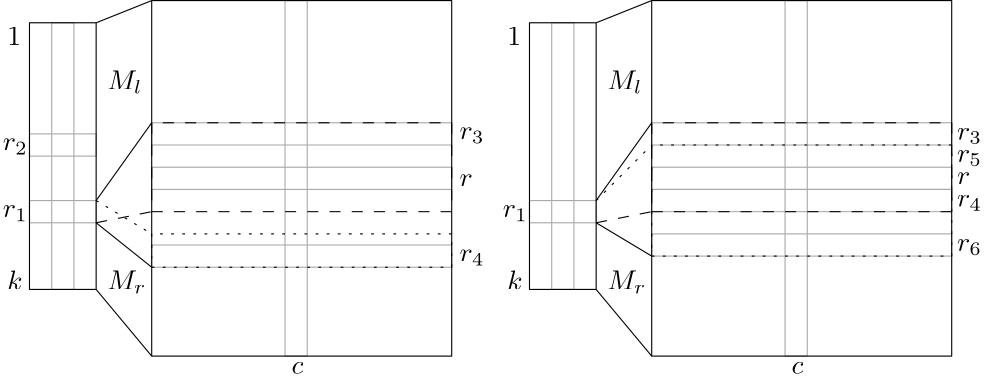 <?xml version="1.0"?>
<!DOCTYPE ipe SYSTEM "ipe.dtd">
<ipe version="70107" creator="Ipe 7.1.10">
<info created="D:20170219162531" modified="D:20170219163404"/>
<ipestyle name="basic">
<symbol name="arrow/arc(spx)">
<path stroke="sym-stroke" fill="sym-stroke" pen="sym-pen">
0 0 m
-1 0.333 l
-1 -0.333 l
h
</path>
</symbol>
<symbol name="arrow/farc(spx)">
<path stroke="sym-stroke" fill="white" pen="sym-pen">
0 0 m
-1 0.333 l
-1 -0.333 l
h
</path>
</symbol>
<symbol name="arrow/ptarc(spx)">
<path stroke="sym-stroke" fill="sym-stroke" pen="sym-pen">
0 0 m
-1 0.333 l
-0.8 0 l
-1 -0.333 l
h
</path>
</symbol>
<symbol name="arrow/fptarc(spx)">
<path stroke="sym-stroke" fill="white" pen="sym-pen">
0 0 m
-1 0.333 l
-0.8 0 l
-1 -0.333 l
h
</path>
</symbol>
<symbol name="mark/circle(sx)" transformations="translations">
<path fill="sym-stroke">
0.6 0 0 0.6 0 0 e
0.4 0 0 0.4 0 0 e
</path>
</symbol>
<symbol name="mark/disk(sx)" transformations="translations">
<path fill="sym-stroke">
0.6 0 0 0.6 0 0 e
</path>
</symbol>
<symbol name="mark/fdisk(sfx)" transformations="translations">
<group>
<path fill="sym-fill">
0.5 0 0 0.5 0 0 e
</path>
<path fill="sym-stroke" fillrule="eofill">
0.6 0 0 0.6 0 0 e
0.4 0 0 0.4 0 0 e
</path>
</group>
</symbol>
<symbol name="mark/box(sx)" transformations="translations">
<path fill="sym-stroke" fillrule="eofill">
-0.6 -0.6 m
0.6 -0.6 l
0.6 0.6 l
-0.6 0.6 l
h
-0.4 -0.4 m
0.4 -0.4 l
0.4 0.4 l
-0.4 0.4 l
h
</path>
</symbol>
<symbol name="mark/square(sx)" transformations="translations">
<path fill="sym-stroke">
-0.6 -0.6 m
0.6 -0.6 l
0.6 0.6 l
-0.6 0.6 l
h
</path>
</symbol>
<symbol name="mark/fsquare(sfx)" transformations="translations">
<group>
<path fill="sym-fill">
-0.5 -0.5 m
0.5 -0.5 l
0.5 0.5 l
-0.5 0.5 l
h
</path>
<path fill="sym-stroke" fillrule="eofill">
-0.6 -0.6 m
0.6 -0.6 l
0.6 0.6 l
-0.6 0.6 l
h
-0.4 -0.4 m
0.4 -0.4 l
0.4 0.4 l
-0.4 0.4 l
h
</path>
</group>
</symbol>
<symbol name="mark/cross(sx)" transformations="translations">
<group>
<path fill="sym-stroke">
-0.43 -0.57 m
0.57 0.43 l
0.43 0.57 l
-0.57 -0.43 l
h
</path>
<path fill="sym-stroke">
-0.43 0.57 m
0.57 -0.43 l
0.43 -0.57 l
-0.57 0.43 l
h
</path>
</group>
</symbol>
<symbol name="arrow/fnormal(spx)">
<path stroke="sym-stroke" fill="white" pen="sym-pen">
0 0 m
-1 0.333 l
-1 -0.333 l
h
</path>
</symbol>
<symbol name="arrow/pointed(spx)">
<path stroke="sym-stroke" fill="sym-stroke" pen="sym-pen">
0 0 m
-1 0.333 l
-0.8 0 l
-1 -0.333 l
h
</path>
</symbol>
<symbol name="arrow/fpointed(spx)">
<path stroke="sym-stroke" fill="white" pen="sym-pen">
0 0 m
-1 0.333 l
-0.8 0 l
-1 -0.333 l
h
</path>
</symbol>
<symbol name="arrow/linear(spx)">
<path stroke="sym-stroke" pen="sym-pen">
-1 0.333 m
0 0 l
-1 -0.333 l
</path>
</symbol>
<symbol name="arrow/fdouble(spx)">
<path stroke="sym-stroke" fill="white" pen="sym-pen">
0 0 m
-1 0.333 l
-1 -0.333 l
h
-1 0 m
-2 0.333 l
-2 -0.333 l
h
</path>
</symbol>
<symbol name="arrow/double(spx)">
<path stroke="sym-stroke" fill="sym-stroke" pen="sym-pen">
0 0 m
-1 0.333 l
-1 -0.333 l
h
-1 0 m
-2 0.333 l
-2 -0.333 l
h
</path>
</symbol>
<pen name="heavier" value="0.8"/>
<pen name="fat" value="1.2"/>
<pen name="ultrafat" value="2"/>
<symbolsize name="large" value="5"/>
<symbolsize name="small" value="2"/>
<symbolsize name="tiny" value="1.1"/>
<arrowsize name="large" value="10"/>
<arrowsize name="small" value="5"/>
<arrowsize name="tiny" value="3"/>
<color name="red" value="1 0 0"/>
<color name="green" value="0 1 0"/>
<color name="blue" value="0 0 1"/>
<color name="yellow" value="1 1 0"/>
<color name="orange" value="1 0.647 0"/>
<color name="gold" value="1 0.843 0"/>
<color name="purple" value="0.627 0.125 0.941"/>
<color name="gray" value="0.745"/>
<color name="brown" value="0.647 0.165 0.165"/>
<color name="navy" value="0 0 0.502"/>
<color name="pink" value="1 0.753 0.796"/>
<color name="seagreen" value="0.18 0.545 0.341"/>
<color name="turquoise" value="0.251 0.878 0.816"/>
<color name="violet" value="0.933 0.51 0.933"/>
<color name="darkblue" value="0 0 0.545"/>
<color name="darkcyan" value="0 0.545 0.545"/>
<color name="darkgray" value="0.663"/>
<color name="darkgreen" value="0 0.392 0"/>
<color name="darkmagenta" value="0.545 0 0.545"/>
<color name="darkorange" value="1 0.549 0"/>
<color name="darkred" value="0.545 0 0"/>
<color name="lightblue" value="0.678 0.847 0.902"/>
<color name="lightcyan" value="0.878 1 1"/>
<color name="lightgray" value="0.827"/>
<color name="lightgreen" value="0.565 0.933 0.565"/>
<color name="lightyellow" value="1 1 0.878"/>
<dashstyle name="dashed" value="[4] 0"/>
<dashstyle name="dotted" value="[1 3] 0"/>
<dashstyle name="dash dotted" value="[4 2 1 2] 0"/>
<dashstyle name="dash dot dotted" value="[4 2 1 2 1 2] 0"/>
<textsize name="large" value="\large"/>
<textsize name="Large" value="\Large"/>
<textsize name="LARGE" value="\LARGE"/>
<textsize name="huge" value="\huge"/>
<textsize name="Huge" value="\Huge"/>
<textsize name="small" value="\small"/>
<textsize name="footnote" value="\footnotesize"/>
<textsize name="tiny" value="\tiny"/>
<textstyle name="center" begin="\begin{center}" end="\end{center}"/>
<textstyle name="itemize" begin="\begin{itemize}" end="\end{itemize}"/>
<textstyle name="item" begin="\begin{itemize}\item{}" end="\end{itemize}"/>
<gridsize name="4 pts" value="4"/>
<gridsize name="8 pts (~3 mm)" value="8"/>
<gridsize name="16 pts (~6 mm)" value="16"/>
<gridsize name="32 pts (~12 mm)" value="32"/>
<gridsize name="10 pts (~3.5 mm)" value="10"/>
<gridsize name="20 pts (~7 mm)" value="20"/>
<gridsize name="14 pts (~5 mm)" value="14"/>
<gridsize name="28 pts (~10 mm)" value="28"/>
<gridsize name="56 pts (~20 mm)" value="56"/>
<anglesize name="90 deg" value="90"/>
<anglesize name="60 deg" value="60"/>
<anglesize name="45 deg" value="45"/>
<anglesize name="30 deg" value="30"/>
<anglesize name="22.5 deg" value="22.5"/>
<opacity name="10%" value="0.1"/>
<opacity name="30%" value="0.3"/>
<opacity name="50%" value="0.5"/>
<opacity name="75%" value="0.75"/>
<tiling name="falling" angle="-60" step="4" width="1"/>
<tiling name="rising" angle="30" step="4" width="1"/>
</ipestyle>
<page>
<layer name="alpha"/>
<view layers="alpha" active="alpha"/>
<path layer="alpha" stroke="darkgray">
236 772 m
236 764 l
344 764 l
344 772 l
h
</path>
<path matrix="1 0 0 1 4 0" stroke="darkgray">
52 796 m
52 788 l
160 788 l
160 796 l
h
</path>
<path matrix="1 0 0 1 4 0" stroke="darkgray">
52 752 m
52 744 l
160 744 l
160 752 l
h
</path>
<path matrix="1.5 0 0 1 -12 0" stroke="darkgray">
16 792 m
16 784 l
32 784 l
32 792 l
h
</path>
<path matrix="1.5 0 0 1 -12 0" stroke="darkgray">
16 768 m
16 760 l
32 760 l
32 768 l
h
</path>
<text matrix="1 0 0 1 -4 0" transformations="translations" pos="8 824" stroke="black" type="label" width="4.981" height="6.42" depth="0" valign="baseline">1</text>
<text matrix="1 0 0 1 -4 0" transformations="translations" pos="8 736" stroke="black" type="label" width="5.5" height="6.918" depth="0" valign="baseline">$k$</text>
<text matrix="1 0 0 1 -5.61328 2.07422" transformations="translations" pos="8 784" stroke="black" type="label" width="8.964" height="4.294" depth="1.49" valign="baseline">$r_2$</text>
<text matrix="1 0 0 1 -5.61328 2.07422" transformations="translations" pos="8 760" stroke="black" type="label" width="8.964" height="4.294" depth="1.49" valign="baseline">$r_1$</text>
<path matrix="1 0 0 1 4 0" stroke="darkgray">
100 840 m
100 712 l
108 712 l
108 840 l
h
</path>
<text matrix="1 0 0 1 6.30469 1.61328" transformations="translations" pos="100 704" stroke="black" type="label" width="4.311" height="4.289" depth="0" valign="baseline">$c$</text>
<path matrix="1 0 0 1 4 0" stroke="darkgray">
52 780 m
52 772 l
160 772 l
160 780 l
h
</path>
<path matrix="1 0 0 1 4 0" stroke="black">
52 840 m
52 712 l
160 712 l
160 840 l
h
</path>
<text matrix="1 0 0 1 2.84766 1.15234" transformations="translations" pos="164 772" stroke="black" type="label" width="4.771" height="4.289" depth="0" valign="baseline">$r$</text>
<path matrix="1 0 0 1 4 0" stroke="black">
52 792 m
52 792 l
52 792 l
52 792 l
h
</path>
<path matrix="1 0 0 1 4 0" stroke="black" dash="dashed">
52 796 m
52 764 l
160 764 l
160 796 l
h
</path>
<path matrix="1 0 0 1 4 0" stroke="black" dash="dotted">
52 756 m
52 744 l
160 744 l
160 756 l
h
</path>
<text matrix="1 0 0 1 2.84766 2.07422" transformations="translations" pos="164 744" stroke="black" type="label" width="8.964" height="4.294" depth="1.49" valign="baseline">$r_4$</text>
<text matrix="1 0 0 1 2.84766 2.07422" transformations="translations" pos="164 788" stroke="black" type="label" width="8.964" height="4.294" depth="1.49" valign="baseline">$r_3$</text>
<path matrix="1 0 0 1 4 0" stroke="black">
32 832 m
52 840 l
52 840 l
</path>
<path matrix="1 0 0 1 4 0" stroke="black">
32 768 m
52 796 l
</path>
<path matrix="1 0 0 1 4 0" stroke="black">
32 760 m
52 744 l
</path>
<path matrix="1 0 0 1 4 0" stroke="black">
32 736 m
52 712 l
</path>
<text matrix="1 0 0 1 0 4" transformations="translations" pos="40 804" stroke="black" type="label" width="12.723" height="6.812" depth="1.49" valign="baseline">$M_l$</text>
<text matrix="1 0 0 1 0 4" transformations="translations" pos="40 732" stroke="black" type="label" width="14.077" height="6.812" depth="1.49" valign="baseline">$M_r$</text>
<path stroke="darkgray">
20 832 m
20 736 l
28 736 l
28 832 l
h
</path>
<path matrix="1.5 0 0 1 -12 0" stroke="black">
16 832 m
16 736 l
32 736 l
32 832 l
h
</path>
<path stroke="black" dash="dashed">
36 760 m
56 764 l
</path>
<path stroke="black" dash="dotted">
36 768 m
56 756 l
</path>
<path matrix="1 0 0 1 184 0" stroke="darkgray">
52 796 m
52 788 l
160 788 l
160 796 l
h
</path>
<path matrix="1 0 0 1 184 4" stroke="darkgray">
52 752 m
52 744 l
160 744 l
160 752 l
h
</path>
<path matrix="1.5 0 0 1 168 0" stroke="darkgray">
16 768 m
16 760 l
32 760 l
32 768 l
h
</path>
<text matrix="1 0 0 1 176 0" transformations="translations" pos="8 824" stroke="black" type="label" width="4.981" height="6.42" depth="0" valign="baseline">1</text>
<text matrix="1 0 0 1 176 0" transformations="translations" pos="8 736" stroke="black" type="label" width="5.5" height="6.918" depth="0" valign="baseline">$k$</text>
<text matrix="1 0 0 1 174.387 2.07422" transformations="translations" pos="8 760" stroke="black" type="label" width="8.964" height="4.294" depth="1.49" valign="baseline">$r_1$</text>
<path matrix="1 0 0 1 184 0" stroke="darkgray">
100 840 m
100 712 l
108 712 l
108 840 l
h
</path>
<text matrix="1 0 0 1 186.305 1.61328" transformations="translations" pos="100 704" stroke="black" type="label" width="4.311" height="4.289" depth="0" valign="baseline">$c$</text>
<path matrix="1 0 0 1 184 0" stroke="darkgray">
52 780 m
52 772 l
160 772 l
160 780 l
h
</path>
<path matrix="1 0 0 1 184 0" stroke="black">
52 840 m
52 712 l
160 712 l
160 840 l
h
</path>
<path matrix="1 0 0 1 184 0" stroke="black">
52 792 m
52 792 l
52 792 l
52 792 l
h
</path>
<path matrix="1 0 0 1 184 0" stroke="black" dash="dashed">
52 796 m
52 764 l
160 764 l
160 796 l
h
</path>
<path matrix="1 0 0 3.33333 184 -1732" stroke="black" dash="dotted">
52 756 m
52 744 l
160 744 l
160 756 l
h
</path>
<path matrix="1 0 0 1 184 0" stroke="black">
32 832 m
52 840 l
52 840 l
</path>
<path matrix="1 0 0 1 184 0" stroke="black">
32 768 m
52 796 l
</path>
<path matrix="1 0 0 0.75 184 190" stroke="black">
32 760 m
52 744 l
</path>
<path matrix="1 0 0 1 184 0" stroke="black">
32 736 m
52 712 l
</path>
<text matrix="1 0 0 1 180 4" transformations="translations" pos="40 804" stroke="black" type="label" width="12.723" height="6.812" depth="1.49" valign="baseline">$M_l$</text>
<text matrix="1 0 0 1 180 4" transformations="translations" pos="40 732" stroke="black" type="label" width="14.077" height="6.812" depth="1.49" valign="baseline">$M_r$</text>
<path matrix="1 0 0 1 180 0" stroke="darkgray">
20 832 m
20 736 l
28 736 l
28 832 l
h
</path>
<path matrix="1.5 0 0 1 168 0" stroke="black">
16 832 m
16 736 l
32 736 l
32 832 l
h
</path>
<path matrix="1 0 0 1 180 0" stroke="black" dash="dashed">
36 760 m
56 764 l
</path>
<path matrix="1 0 0 -1.66667 180 2048" stroke="black" dash="dotted">
36 768 m
56 756 l
</path>
<text matrix="1 0 0 1 -2.07422 1.84375" transformations="translations" pos="348 788" stroke="black" type="label" width="8.964" height="4.294" depth="1.49" valign="baseline">$r_3$</text>
<text matrix="1 0 0 1 -2.07422 1.84375" transformations="translations" pos="348 780" stroke="black" type="label" width="8.964" height="4.294" depth="1.49" valign="baseline">$r_5$</text>
<text matrix="1 0 0 1 -2.07422 1.84375" transformations="translations" pos="348 772" stroke="black" type="label" width="4.771" height="4.289" depth="0" valign="baseline">$r$</text>
<text matrix="1 0 0 1 -2.07422 1.84375" transformations="translations" pos="348 764" stroke="black" type="label" width="8.964" height="4.294" depth="1.49" valign="baseline">$r_4$</text>
<text matrix="1 0 0 1 -2.07422 -2.15625" transformations="translations" pos="348 752" stroke="black" type="label" width="8.964" height="4.294" depth="1.49" valign="baseline">$r_6$</text>
</page>
</ipe>

